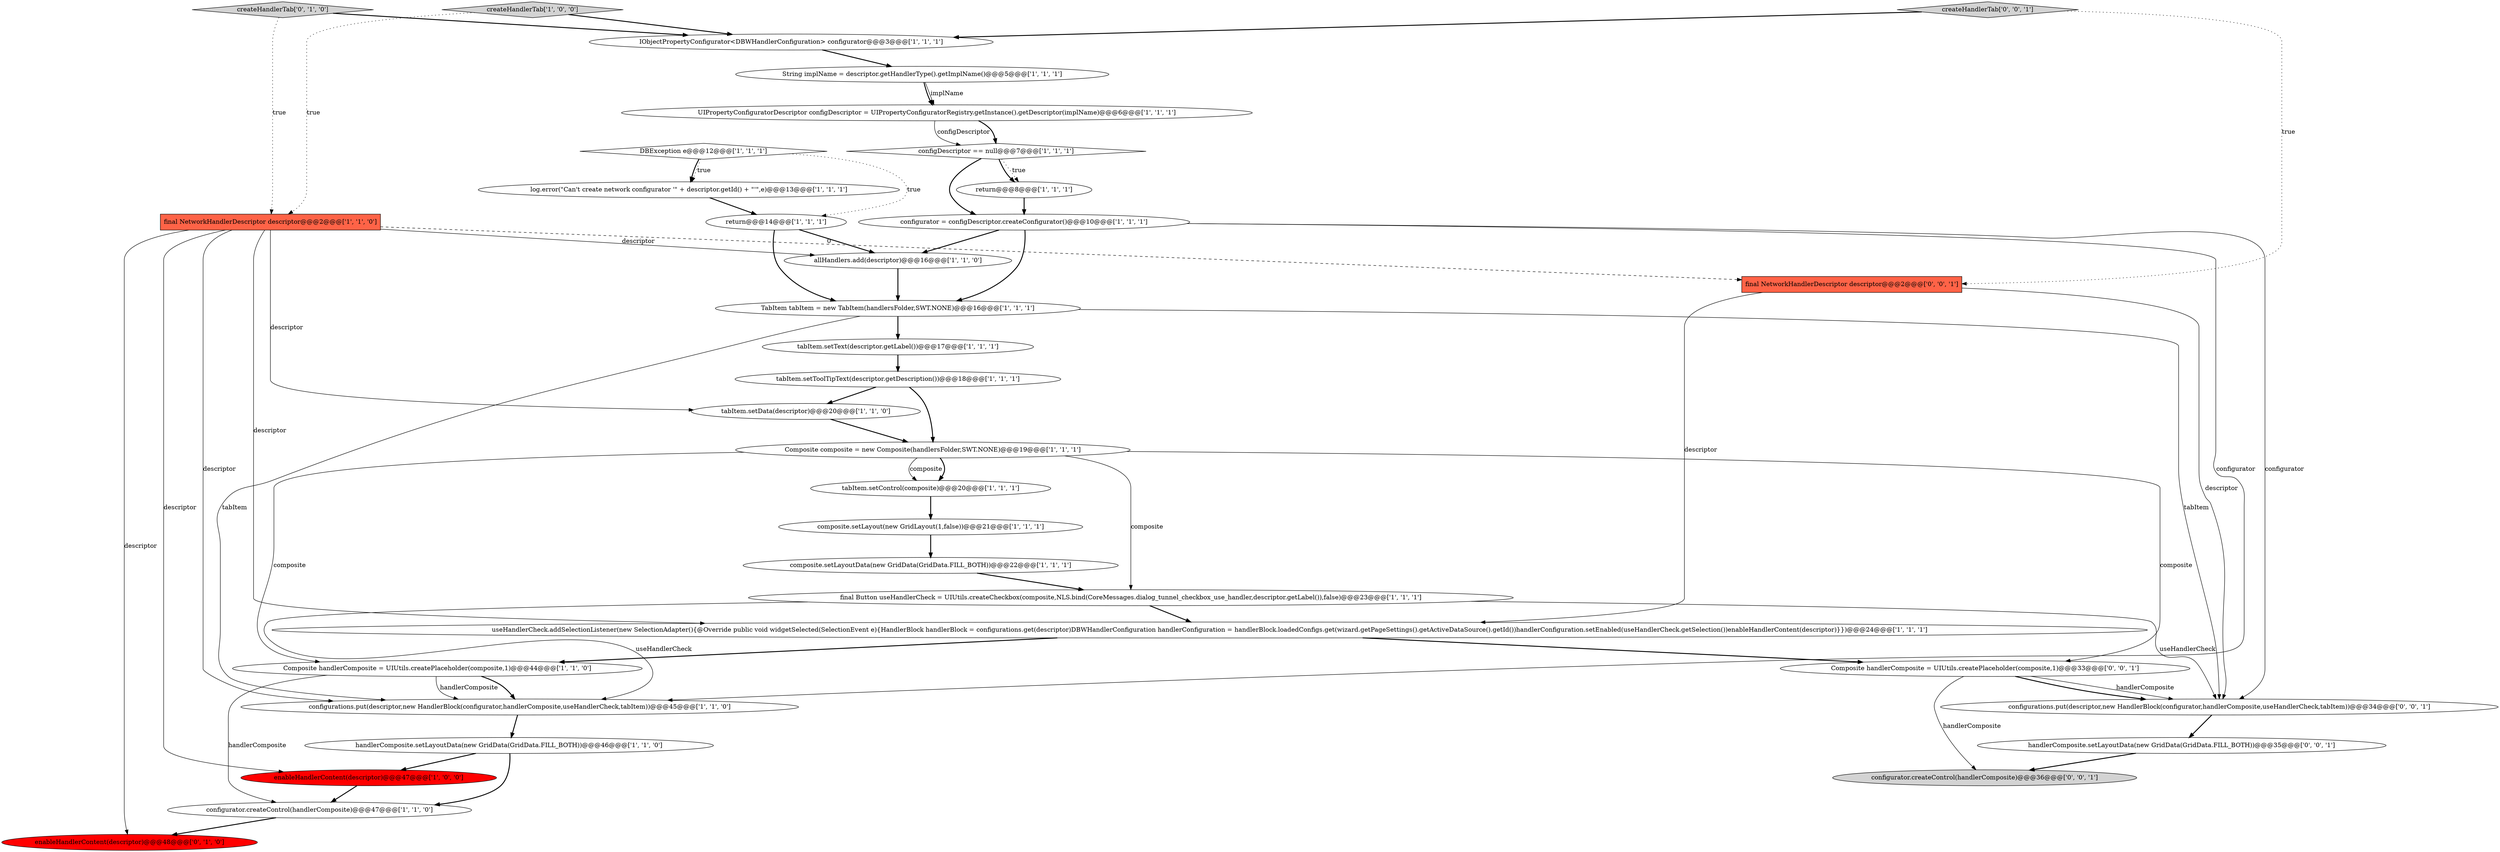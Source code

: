digraph {
12 [style = filled, label = "final NetworkHandlerDescriptor descriptor@@@2@@@['1', '1', '0']", fillcolor = tomato, shape = box image = "AAA0AAABBB1BBB"];
15 [style = filled, label = "log.error(\"Can't create network configurator '\" + descriptor.getId() + \"'\",e)@@@13@@@['1', '1', '1']", fillcolor = white, shape = ellipse image = "AAA0AAABBB1BBB"];
0 [style = filled, label = "DBException e@@@12@@@['1', '1', '1']", fillcolor = white, shape = diamond image = "AAA0AAABBB1BBB"];
14 [style = filled, label = "createHandlerTab['1', '0', '0']", fillcolor = lightgray, shape = diamond image = "AAA0AAABBB1BBB"];
8 [style = filled, label = "useHandlerCheck.addSelectionListener(new SelectionAdapter(){@Override public void widgetSelected(SelectionEvent e){HandlerBlock handlerBlock = configurations.get(descriptor)DBWHandlerConfiguration handlerConfiguration = handlerBlock.loadedConfigs.get(wizard.getPageSettings().getActiveDataSource().getId())handlerConfiguration.setEnabled(useHandlerCheck.getSelection())enableHandlerContent(descriptor)}})@@@24@@@['1', '1', '1']", fillcolor = white, shape = ellipse image = "AAA0AAABBB1BBB"];
20 [style = filled, label = "String implName = descriptor.getHandlerType().getImplName()@@@5@@@['1', '1', '1']", fillcolor = white, shape = ellipse image = "AAA0AAABBB1BBB"];
22 [style = filled, label = "configDescriptor == null@@@7@@@['1', '1', '1']", fillcolor = white, shape = diamond image = "AAA0AAABBB1BBB"];
32 [style = filled, label = "handlerComposite.setLayoutData(new GridData(GridData.FILL_BOTH))@@@35@@@['0', '0', '1']", fillcolor = white, shape = ellipse image = "AAA0AAABBB3BBB"];
28 [style = filled, label = "createHandlerTab['0', '1', '0']", fillcolor = lightgray, shape = diamond image = "AAA0AAABBB2BBB"];
29 [style = filled, label = "final NetworkHandlerDescriptor descriptor@@@2@@@['0', '0', '1']", fillcolor = tomato, shape = box image = "AAA0AAABBB3BBB"];
31 [style = filled, label = "createHandlerTab['0', '0', '1']", fillcolor = lightgray, shape = diamond image = "AAA0AAABBB3BBB"];
30 [style = filled, label = "Composite handlerComposite = UIUtils.createPlaceholder(composite,1)@@@33@@@['0', '0', '1']", fillcolor = white, shape = ellipse image = "AAA0AAABBB3BBB"];
19 [style = filled, label = "composite.setLayoutData(new GridData(GridData.FILL_BOTH))@@@22@@@['1', '1', '1']", fillcolor = white, shape = ellipse image = "AAA0AAABBB1BBB"];
18 [style = filled, label = "enableHandlerContent(descriptor)@@@47@@@['1', '0', '0']", fillcolor = red, shape = ellipse image = "AAA1AAABBB1BBB"];
21 [style = filled, label = "allHandlers.add(descriptor)@@@16@@@['1', '1', '0']", fillcolor = white, shape = ellipse image = "AAA0AAABBB1BBB"];
13 [style = filled, label = "UIPropertyConfiguratorDescriptor configDescriptor = UIPropertyConfiguratorRegistry.getInstance().getDescriptor(implName)@@@6@@@['1', '1', '1']", fillcolor = white, shape = ellipse image = "AAA0AAABBB1BBB"];
11 [style = filled, label = "final Button useHandlerCheck = UIUtils.createCheckbox(composite,NLS.bind(CoreMessages.dialog_tunnel_checkbox_use_handler,descriptor.getLabel()),false)@@@23@@@['1', '1', '1']", fillcolor = white, shape = ellipse image = "AAA0AAABBB1BBB"];
4 [style = filled, label = "configurator = configDescriptor.createConfigurator()@@@10@@@['1', '1', '1']", fillcolor = white, shape = ellipse image = "AAA0AAABBB1BBB"];
25 [style = filled, label = "Composite handlerComposite = UIUtils.createPlaceholder(composite,1)@@@44@@@['1', '1', '0']", fillcolor = white, shape = ellipse image = "AAA0AAABBB1BBB"];
16 [style = filled, label = "TabItem tabItem = new TabItem(handlersFolder,SWT.NONE)@@@16@@@['1', '1', '1']", fillcolor = white, shape = ellipse image = "AAA0AAABBB1BBB"];
24 [style = filled, label = "Composite composite = new Composite(handlersFolder,SWT.NONE)@@@19@@@['1', '1', '1']", fillcolor = white, shape = ellipse image = "AAA0AAABBB1BBB"];
23 [style = filled, label = "tabItem.setControl(composite)@@@20@@@['1', '1', '1']", fillcolor = white, shape = ellipse image = "AAA0AAABBB1BBB"];
26 [style = filled, label = "return@@@14@@@['1', '1', '1']", fillcolor = white, shape = ellipse image = "AAA0AAABBB1BBB"];
27 [style = filled, label = "enableHandlerContent(descriptor)@@@48@@@['0', '1', '0']", fillcolor = red, shape = ellipse image = "AAA1AAABBB2BBB"];
7 [style = filled, label = "IObjectPropertyConfigurator<DBWHandlerConfiguration> configurator@@@3@@@['1', '1', '1']", fillcolor = white, shape = ellipse image = "AAA0AAABBB1BBB"];
9 [style = filled, label = "tabItem.setData(descriptor)@@@20@@@['1', '1', '0']", fillcolor = white, shape = ellipse image = "AAA0AAABBB1BBB"];
3 [style = filled, label = "tabItem.setToolTipText(descriptor.getDescription())@@@18@@@['1', '1', '1']", fillcolor = white, shape = ellipse image = "AAA0AAABBB1BBB"];
2 [style = filled, label = "configurations.put(descriptor,new HandlerBlock(configurator,handlerComposite,useHandlerCheck,tabItem))@@@45@@@['1', '1', '0']", fillcolor = white, shape = ellipse image = "AAA0AAABBB1BBB"];
10 [style = filled, label = "composite.setLayout(new GridLayout(1,false))@@@21@@@['1', '1', '1']", fillcolor = white, shape = ellipse image = "AAA0AAABBB1BBB"];
1 [style = filled, label = "configurator.createControl(handlerComposite)@@@47@@@['1', '1', '0']", fillcolor = white, shape = ellipse image = "AAA0AAABBB1BBB"];
33 [style = filled, label = "configurator.createControl(handlerComposite)@@@36@@@['0', '0', '1']", fillcolor = lightgray, shape = ellipse image = "AAA0AAABBB3BBB"];
17 [style = filled, label = "tabItem.setText(descriptor.getLabel())@@@17@@@['1', '1', '1']", fillcolor = white, shape = ellipse image = "AAA0AAABBB1BBB"];
34 [style = filled, label = "configurations.put(descriptor,new HandlerBlock(configurator,handlerComposite,useHandlerCheck,tabItem))@@@34@@@['0', '0', '1']", fillcolor = white, shape = ellipse image = "AAA0AAABBB3BBB"];
6 [style = filled, label = "return@@@8@@@['1', '1', '1']", fillcolor = white, shape = ellipse image = "AAA0AAABBB1BBB"];
5 [style = filled, label = "handlerComposite.setLayoutData(new GridData(GridData.FILL_BOTH))@@@46@@@['1', '1', '0']", fillcolor = white, shape = ellipse image = "AAA0AAABBB1BBB"];
12->27 [style = solid, label="descriptor"];
8->30 [style = bold, label=""];
4->34 [style = solid, label="configurator"];
30->33 [style = solid, label="handlerComposite"];
2->5 [style = bold, label=""];
20->13 [style = bold, label=""];
29->34 [style = solid, label="descriptor"];
12->2 [style = solid, label="descriptor"];
14->12 [style = dotted, label="true"];
3->24 [style = bold, label=""];
0->15 [style = dotted, label="true"];
10->19 [style = bold, label=""];
1->27 [style = bold, label=""];
28->7 [style = bold, label=""];
4->21 [style = bold, label=""];
12->18 [style = solid, label="descriptor"];
30->34 [style = solid, label="handlerComposite"];
24->11 [style = solid, label="composite"];
11->2 [style = solid, label="useHandlerCheck"];
19->11 [style = bold, label=""];
7->20 [style = bold, label=""];
16->17 [style = bold, label=""];
5->18 [style = bold, label=""];
30->34 [style = bold, label=""];
4->2 [style = solid, label="configurator"];
24->23 [style = bold, label=""];
22->6 [style = dotted, label="true"];
25->2 [style = bold, label=""];
0->15 [style = bold, label=""];
11->34 [style = solid, label="useHandlerCheck"];
32->33 [style = bold, label=""];
31->7 [style = bold, label=""];
15->26 [style = bold, label=""];
22->4 [style = bold, label=""];
12->21 [style = solid, label="descriptor"];
26->21 [style = bold, label=""];
14->7 [style = bold, label=""];
3->9 [style = bold, label=""];
26->16 [style = bold, label=""];
6->4 [style = bold, label=""];
16->2 [style = solid, label="tabItem"];
5->1 [style = bold, label=""];
13->22 [style = solid, label="configDescriptor"];
24->25 [style = solid, label="composite"];
16->34 [style = solid, label="tabItem"];
18->1 [style = bold, label=""];
29->8 [style = solid, label="descriptor"];
20->13 [style = solid, label="implName"];
25->1 [style = solid, label="handlerComposite"];
24->30 [style = solid, label="composite"];
12->29 [style = dashed, label="0"];
17->3 [style = bold, label=""];
21->16 [style = bold, label=""];
23->10 [style = bold, label=""];
11->8 [style = bold, label=""];
34->32 [style = bold, label=""];
13->22 [style = bold, label=""];
25->2 [style = solid, label="handlerComposite"];
0->26 [style = dotted, label="true"];
31->29 [style = dotted, label="true"];
8->25 [style = bold, label=""];
9->24 [style = bold, label=""];
12->9 [style = solid, label="descriptor"];
4->16 [style = bold, label=""];
28->12 [style = dotted, label="true"];
22->6 [style = bold, label=""];
24->23 [style = solid, label="composite"];
12->8 [style = solid, label="descriptor"];
}
